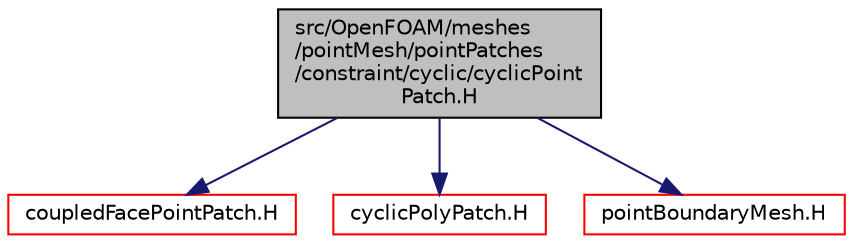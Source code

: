 digraph "src/OpenFOAM/meshes/pointMesh/pointPatches/constraint/cyclic/cyclicPointPatch.H"
{
  bgcolor="transparent";
  edge [fontname="Helvetica",fontsize="10",labelfontname="Helvetica",labelfontsize="10"];
  node [fontname="Helvetica",fontsize="10",shape=record];
  Node1 [label="src/OpenFOAM/meshes\l/pointMesh/pointPatches\l/constraint/cyclic/cyclicPoint\lPatch.H",height=0.2,width=0.4,color="black", fillcolor="grey75", style="filled", fontcolor="black"];
  Node1 -> Node2 [color="midnightblue",fontsize="10",style="solid",fontname="Helvetica"];
  Node2 [label="coupledFacePointPatch.H",height=0.2,width=0.4,color="red",URL="$a08902.html"];
  Node1 -> Node3 [color="midnightblue",fontsize="10",style="solid",fontname="Helvetica"];
  Node3 [label="cyclicPolyPatch.H",height=0.2,width=0.4,color="red",URL="$a08970.html"];
  Node1 -> Node4 [color="midnightblue",fontsize="10",style="solid",fontname="Helvetica"];
  Node4 [label="pointBoundaryMesh.H",height=0.2,width=0.4,color="red",URL="$a08869.html"];
}
